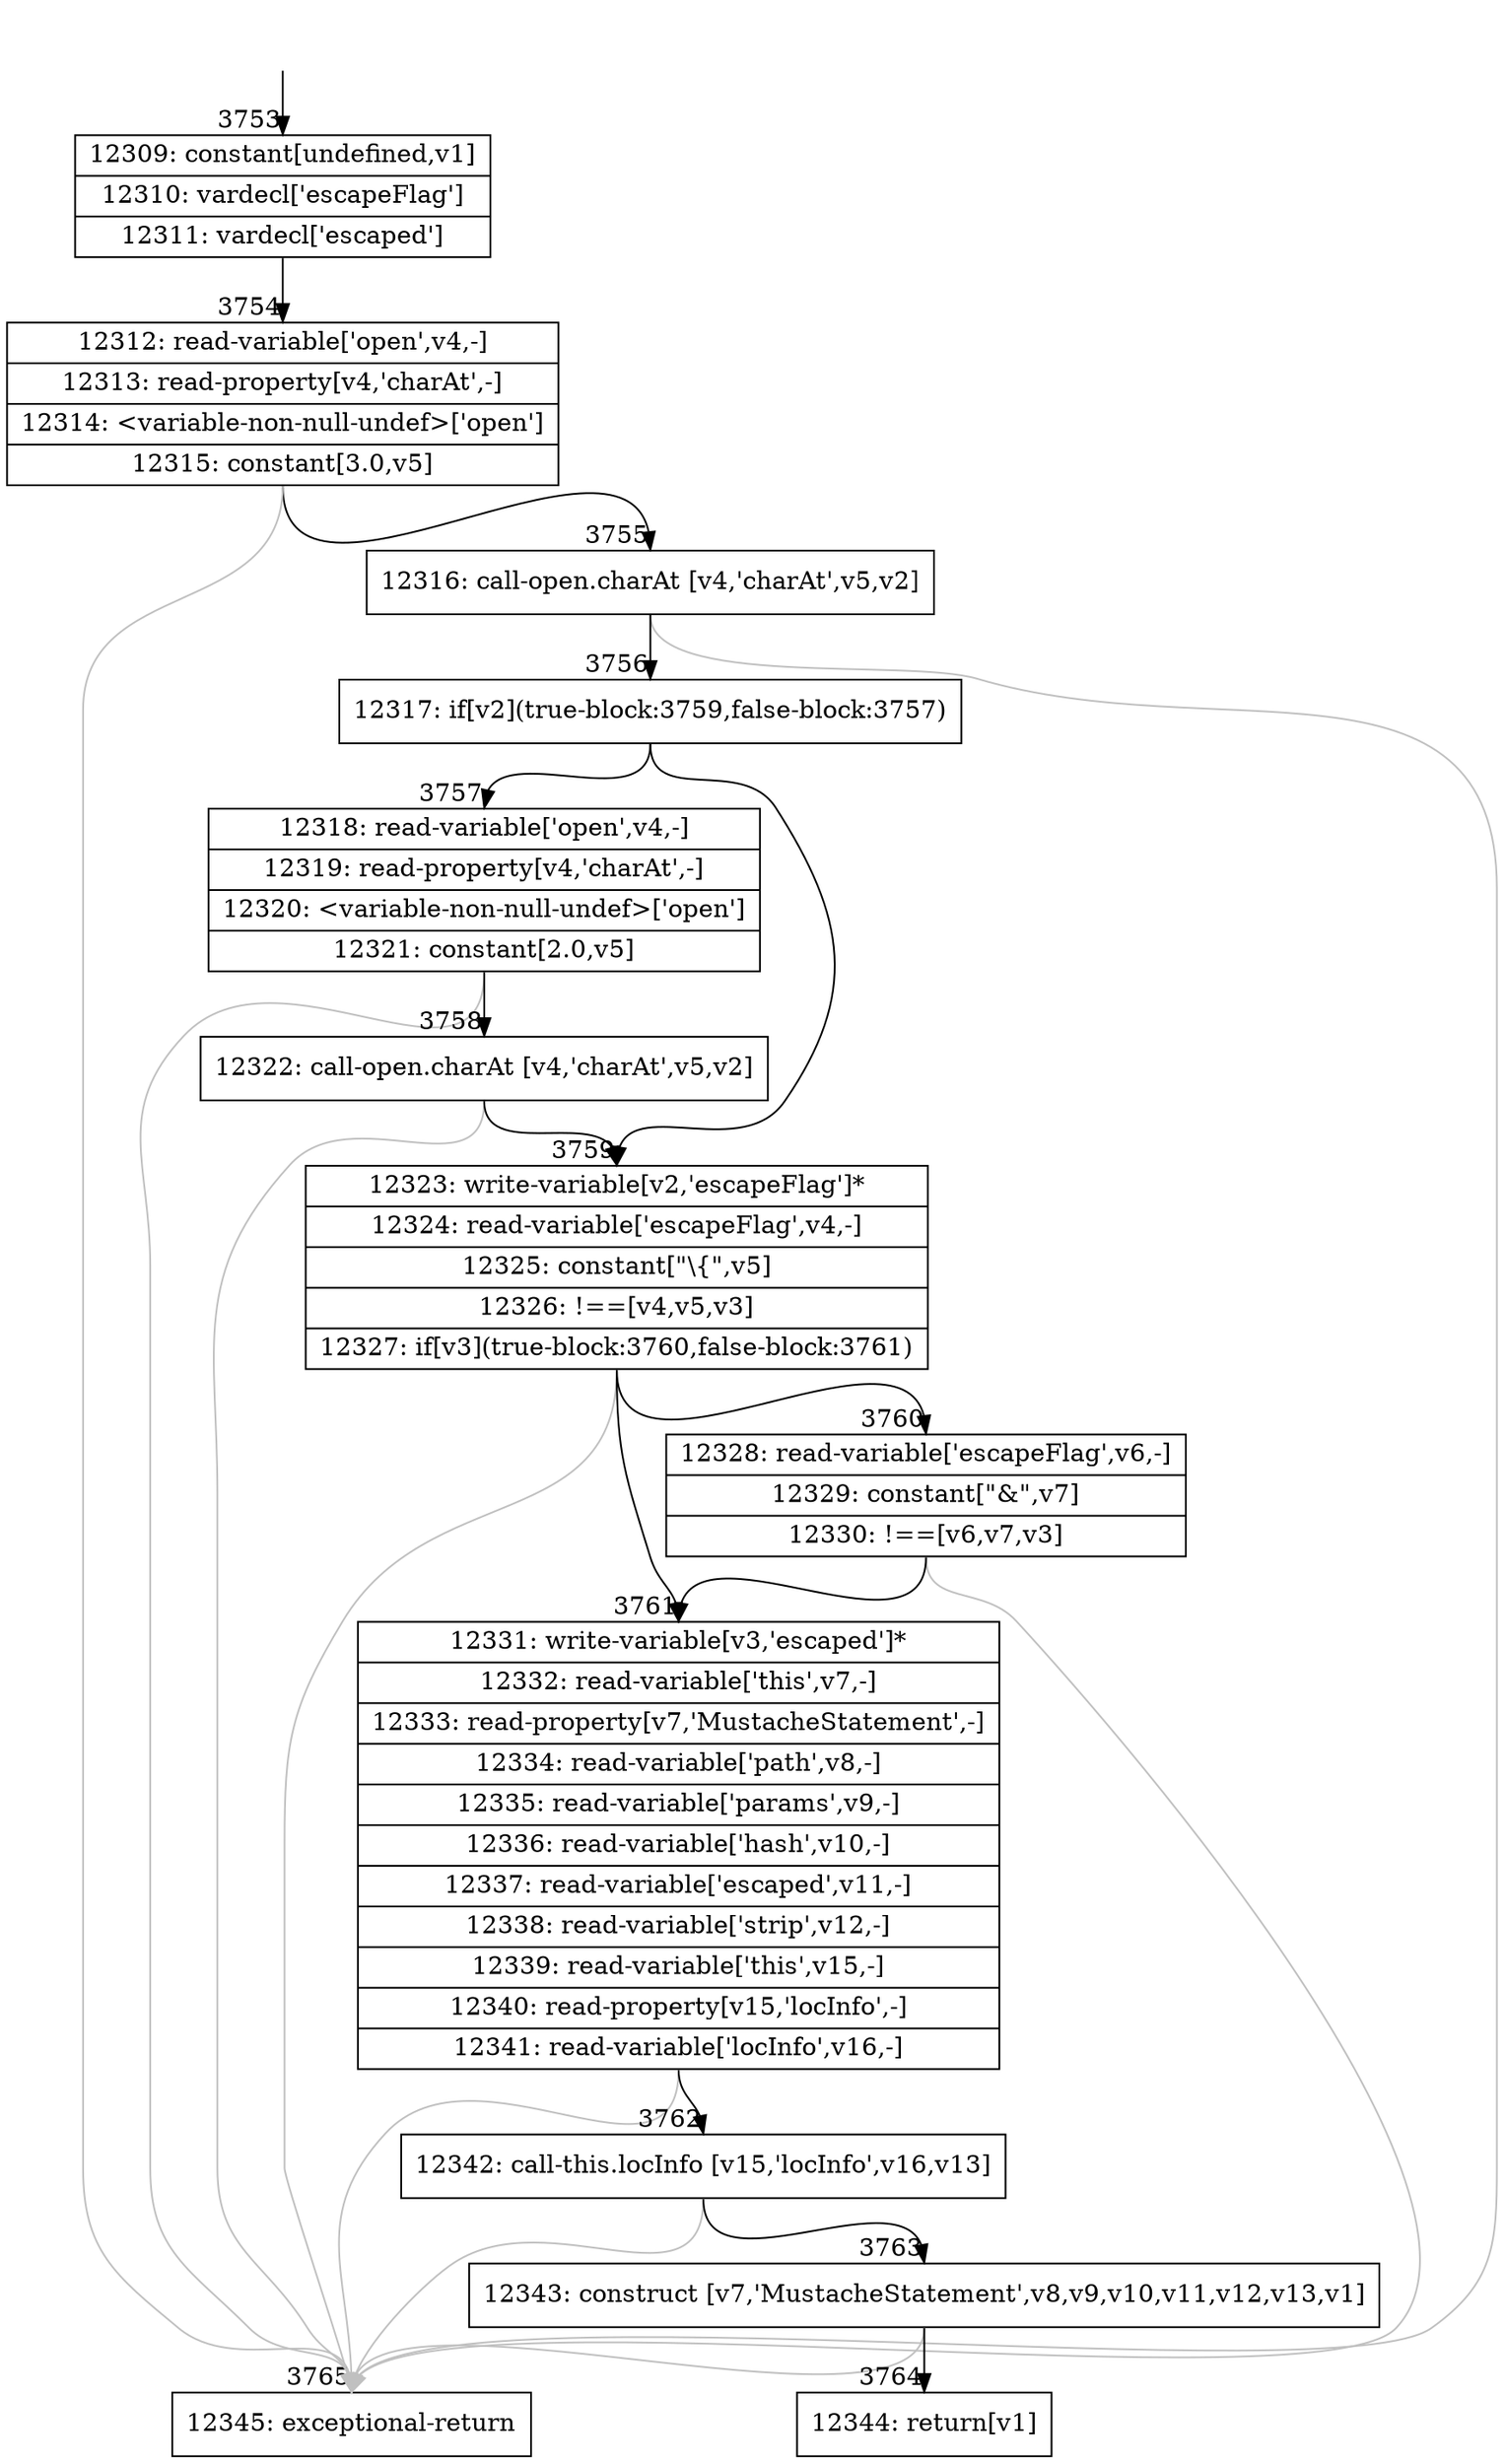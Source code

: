 digraph {
rankdir="TD"
BB_entry141[shape=none,label=""];
BB_entry141 -> BB3753 [tailport=s, headport=n, headlabel="    3753"]
BB3753 [shape=record label="{12309: constant[undefined,v1]|12310: vardecl['escapeFlag']|12311: vardecl['escaped']}" ] 
BB3753 -> BB3754 [tailport=s, headport=n, headlabel="      3754"]
BB3754 [shape=record label="{12312: read-variable['open',v4,-]|12313: read-property[v4,'charAt',-]|12314: \<variable-non-null-undef\>['open']|12315: constant[3.0,v5]}" ] 
BB3754 -> BB3755 [tailport=s, headport=n, headlabel="      3755"]
BB3754 -> BB3765 [tailport=s, headport=n, color=gray, headlabel="      3765"]
BB3755 [shape=record label="{12316: call-open.charAt [v4,'charAt',v5,v2]}" ] 
BB3755 -> BB3756 [tailport=s, headport=n, headlabel="      3756"]
BB3755 -> BB3765 [tailport=s, headport=n, color=gray]
BB3756 [shape=record label="{12317: if[v2](true-block:3759,false-block:3757)}" ] 
BB3756 -> BB3759 [tailport=s, headport=n, headlabel="      3759"]
BB3756 -> BB3757 [tailport=s, headport=n, headlabel="      3757"]
BB3757 [shape=record label="{12318: read-variable['open',v4,-]|12319: read-property[v4,'charAt',-]|12320: \<variable-non-null-undef\>['open']|12321: constant[2.0,v5]}" ] 
BB3757 -> BB3758 [tailport=s, headport=n, headlabel="      3758"]
BB3757 -> BB3765 [tailport=s, headport=n, color=gray]
BB3758 [shape=record label="{12322: call-open.charAt [v4,'charAt',v5,v2]}" ] 
BB3758 -> BB3759 [tailport=s, headport=n]
BB3758 -> BB3765 [tailport=s, headport=n, color=gray]
BB3759 [shape=record label="{12323: write-variable[v2,'escapeFlag']*|12324: read-variable['escapeFlag',v4,-]|12325: constant[\"\\\{\",v5]|12326: !==[v4,v5,v3]|12327: if[v3](true-block:3760,false-block:3761)}" ] 
BB3759 -> BB3761 [tailport=s, headport=n, headlabel="      3761"]
BB3759 -> BB3760 [tailport=s, headport=n, headlabel="      3760"]
BB3759 -> BB3765 [tailport=s, headport=n, color=gray]
BB3760 [shape=record label="{12328: read-variable['escapeFlag',v6,-]|12329: constant[\"&\",v7]|12330: !==[v6,v7,v3]}" ] 
BB3760 -> BB3761 [tailport=s, headport=n]
BB3760 -> BB3765 [tailport=s, headport=n, color=gray]
BB3761 [shape=record label="{12331: write-variable[v3,'escaped']*|12332: read-variable['this',v7,-]|12333: read-property[v7,'MustacheStatement',-]|12334: read-variable['path',v8,-]|12335: read-variable['params',v9,-]|12336: read-variable['hash',v10,-]|12337: read-variable['escaped',v11,-]|12338: read-variable['strip',v12,-]|12339: read-variable['this',v15,-]|12340: read-property[v15,'locInfo',-]|12341: read-variable['locInfo',v16,-]}" ] 
BB3761 -> BB3762 [tailport=s, headport=n, headlabel="      3762"]
BB3761 -> BB3765 [tailport=s, headport=n, color=gray]
BB3762 [shape=record label="{12342: call-this.locInfo [v15,'locInfo',v16,v13]}" ] 
BB3762 -> BB3763 [tailport=s, headport=n, headlabel="      3763"]
BB3762 -> BB3765 [tailport=s, headport=n, color=gray]
BB3763 [shape=record label="{12343: construct [v7,'MustacheStatement',v8,v9,v10,v11,v12,v13,v1]}" ] 
BB3763 -> BB3764 [tailport=s, headport=n, headlabel="      3764"]
BB3763 -> BB3765 [tailport=s, headport=n, color=gray]
BB3764 [shape=record label="{12344: return[v1]}" ] 
BB3765 [shape=record label="{12345: exceptional-return}" ] 
//#$~ 1848
}
